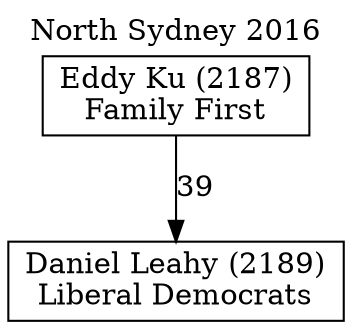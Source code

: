 // House preference flow
digraph "Daniel Leahy (2189)_North Sydney_2016" {
	graph [label="North Sydney 2016" labelloc=t mclimit=10]
	node [shape=box]
	"Daniel Leahy (2189)" [label="Daniel Leahy (2189)
Liberal Democrats"]
	"Eddy Ku (2187)" [label="Eddy Ku (2187)
Family First"]
	"Eddy Ku (2187)" -> "Daniel Leahy (2189)" [label=39]
}
